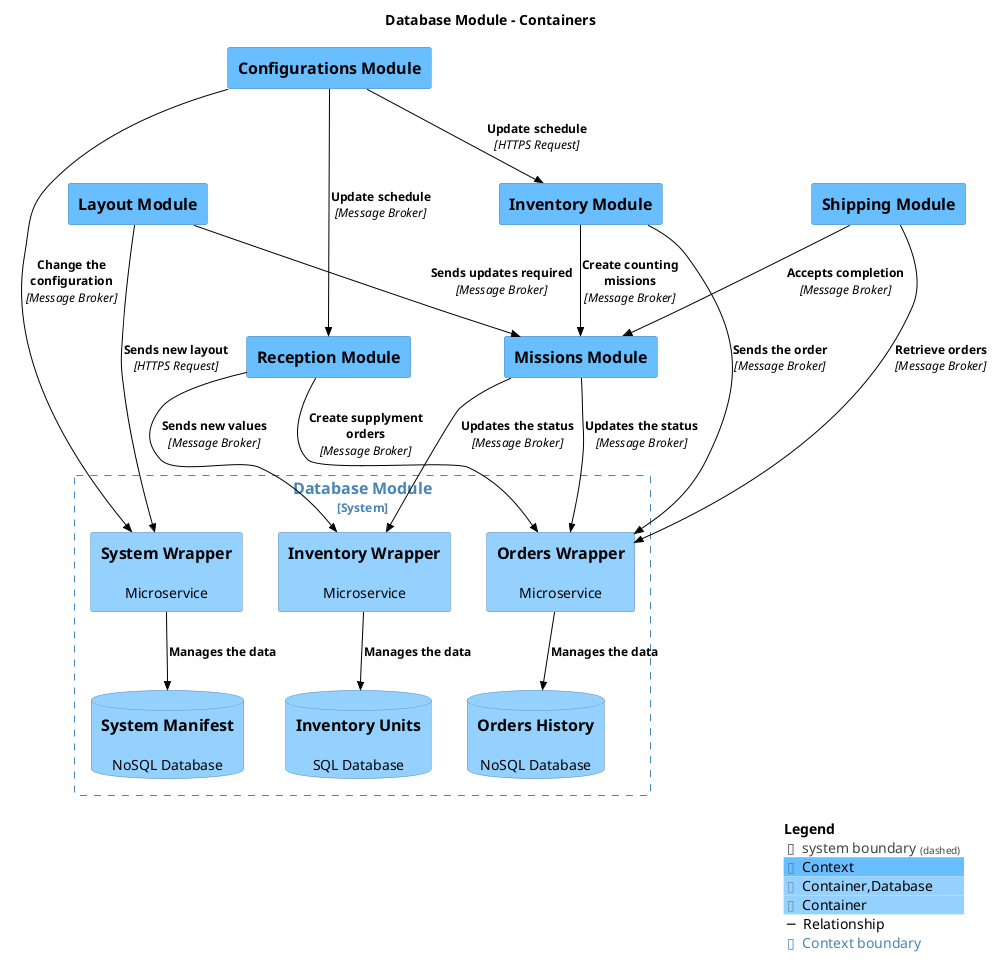 @startuml
set separator none
title Database Module - Containers

top to bottom direction

!include <C4/C4>
!include <C4/C4_Context>
!include <C4/C4_Container>

AddElementTag("Context", $bgColor="#69beff", $borderColor="#4985b2", $fontColor="#000000", $sprite="", $shadowing="")
AddElementTag("Container,Database", $bgColor="#95d1fe", $borderColor="#6892b1", $fontColor="#000000", $sprite="", $shadowing="")
AddElementTag("Container", $bgColor="#95d1fe", $borderColor="#6892b1", $fontColor="#000000", $sprite="", $shadowing="")

AddRelTag("Relationship", $textColor="#000000", $lineColor="#000000", $lineStyle = "")

AddBoundaryTag("Context", $bgColor="#ffffff", $borderColor="#4985b2", $fontColor="#4985b2", $shadowing="")

System(LayoutModule, "Layout Module", $descr="", $tags="Context", $link="")
System(ShippingModule, "Shipping Module", $descr="", $tags="Context", $link="")
System(ConfigurationsModule, "Configurations Module", $descr="", $tags="Context", $link="")
System(MissionsModule, "Missions Module", $descr="", $tags="Context", $link="")
System(InventoryModule, "Inventory Module", $descr="", $tags="Context", $link="")
System(ReceptionModule, "Reception Module", $descr="", $tags="Context", $link="")

System_Boundary("DatabaseModule_boundary", "Database Module", $tags="Context") {
  Container(DatabaseModule.InventoryWrapper, "Inventory Wrapper", $techn="", $descr="Microservice", $tags="Container", $link="")
  ContainerDb(DatabaseModule.InventoryUnits, "Inventory Units", $techn="", $descr="SQL Database", $tags="Container,Database", $link="")
  Container(DatabaseModule.OrdersWrapper, "Orders Wrapper", $techn="", $descr="Microservice", $tags="Container", $link="")
  ContainerDb(DatabaseModule.OrdersHistory, "Orders History", $techn="", $descr="NoSQL Database", $tags="Container,Database", $link="")
  Container(DatabaseModule.SystemWrapper, "System Wrapper", $techn="", $descr="Microservice", $tags="Container", $link="")
  ContainerDb(DatabaseModule.SystemManifest, "System Manifest", $techn="", $descr="NoSQL Database", $tags="Container,Database", $link="")
}

Rel_D(ShippingModule, DatabaseModule.OrdersWrapper, "Retrieve orders", $techn="Message Broker", $tags="Relationship", $link="")
Rel_D(ShippingModule, MissionsModule, "Accepts completion", $techn="Message Broker", $tags="Relationship", $link="")
Rel_D(ReceptionModule, DatabaseModule.InventoryWrapper, "Sends new values", $techn="Message Broker", $tags="Relationship", $link="")
Rel_D(ReceptionModule, DatabaseModule.OrdersWrapper, "Create supplyment orders", $techn="Message Broker", $tags="Relationship", $link="")
Rel_D(ConfigurationsModule, DatabaseModule.SystemWrapper, "Change the configuration", $techn="Message Broker", $tags="Relationship", $link="")
Rel_D(ConfigurationsModule, InventoryModule, "Update schedule", $techn="HTTPS Request", $tags="Relationship", $link="")
Rel_D(ConfigurationsModule, ReceptionModule, "Update schedule", $techn="Message Broker", $tags="Relationship", $link="")
Rel_D(DatabaseModule.InventoryWrapper, DatabaseModule.InventoryUnits, "Manages the data", $techn="", $tags="Relationship", $link="")
Rel_D(DatabaseModule.OrdersWrapper, DatabaseModule.OrdersHistory, "Manages the data", $techn="", $tags="Relationship", $link="")
Rel_D(DatabaseModule.SystemWrapper, DatabaseModule.SystemManifest, "Manages the data", $techn="", $tags="Relationship", $link="")
Rel_D(MissionsModule, DatabaseModule.OrdersWrapper, "Updates the status", $techn="Message Broker", $tags="Relationship", $link="")
Rel_D(MissionsModule, DatabaseModule.InventoryWrapper, "Updates the status", $techn="Message Broker", $tags="Relationship", $link="")
Rel_D(InventoryModule, MissionsModule, "Create counting missions", $techn="Message Broker", $tags="Relationship", $link="")
Rel_D(InventoryModule, DatabaseModule.OrdersWrapper, "Sends the order", $techn="Message Broker", $tags="Relationship", $link="")
Rel_D(LayoutModule, DatabaseModule.SystemWrapper, "Sends new layout", $techn="HTTPS Request", $tags="Relationship", $link="")
Rel_D(LayoutModule, MissionsModule, "Sends updates required", $techn="Message Broker", $tags="Relationship", $link="")

SHOW_LEGEND(true)
@enduml
